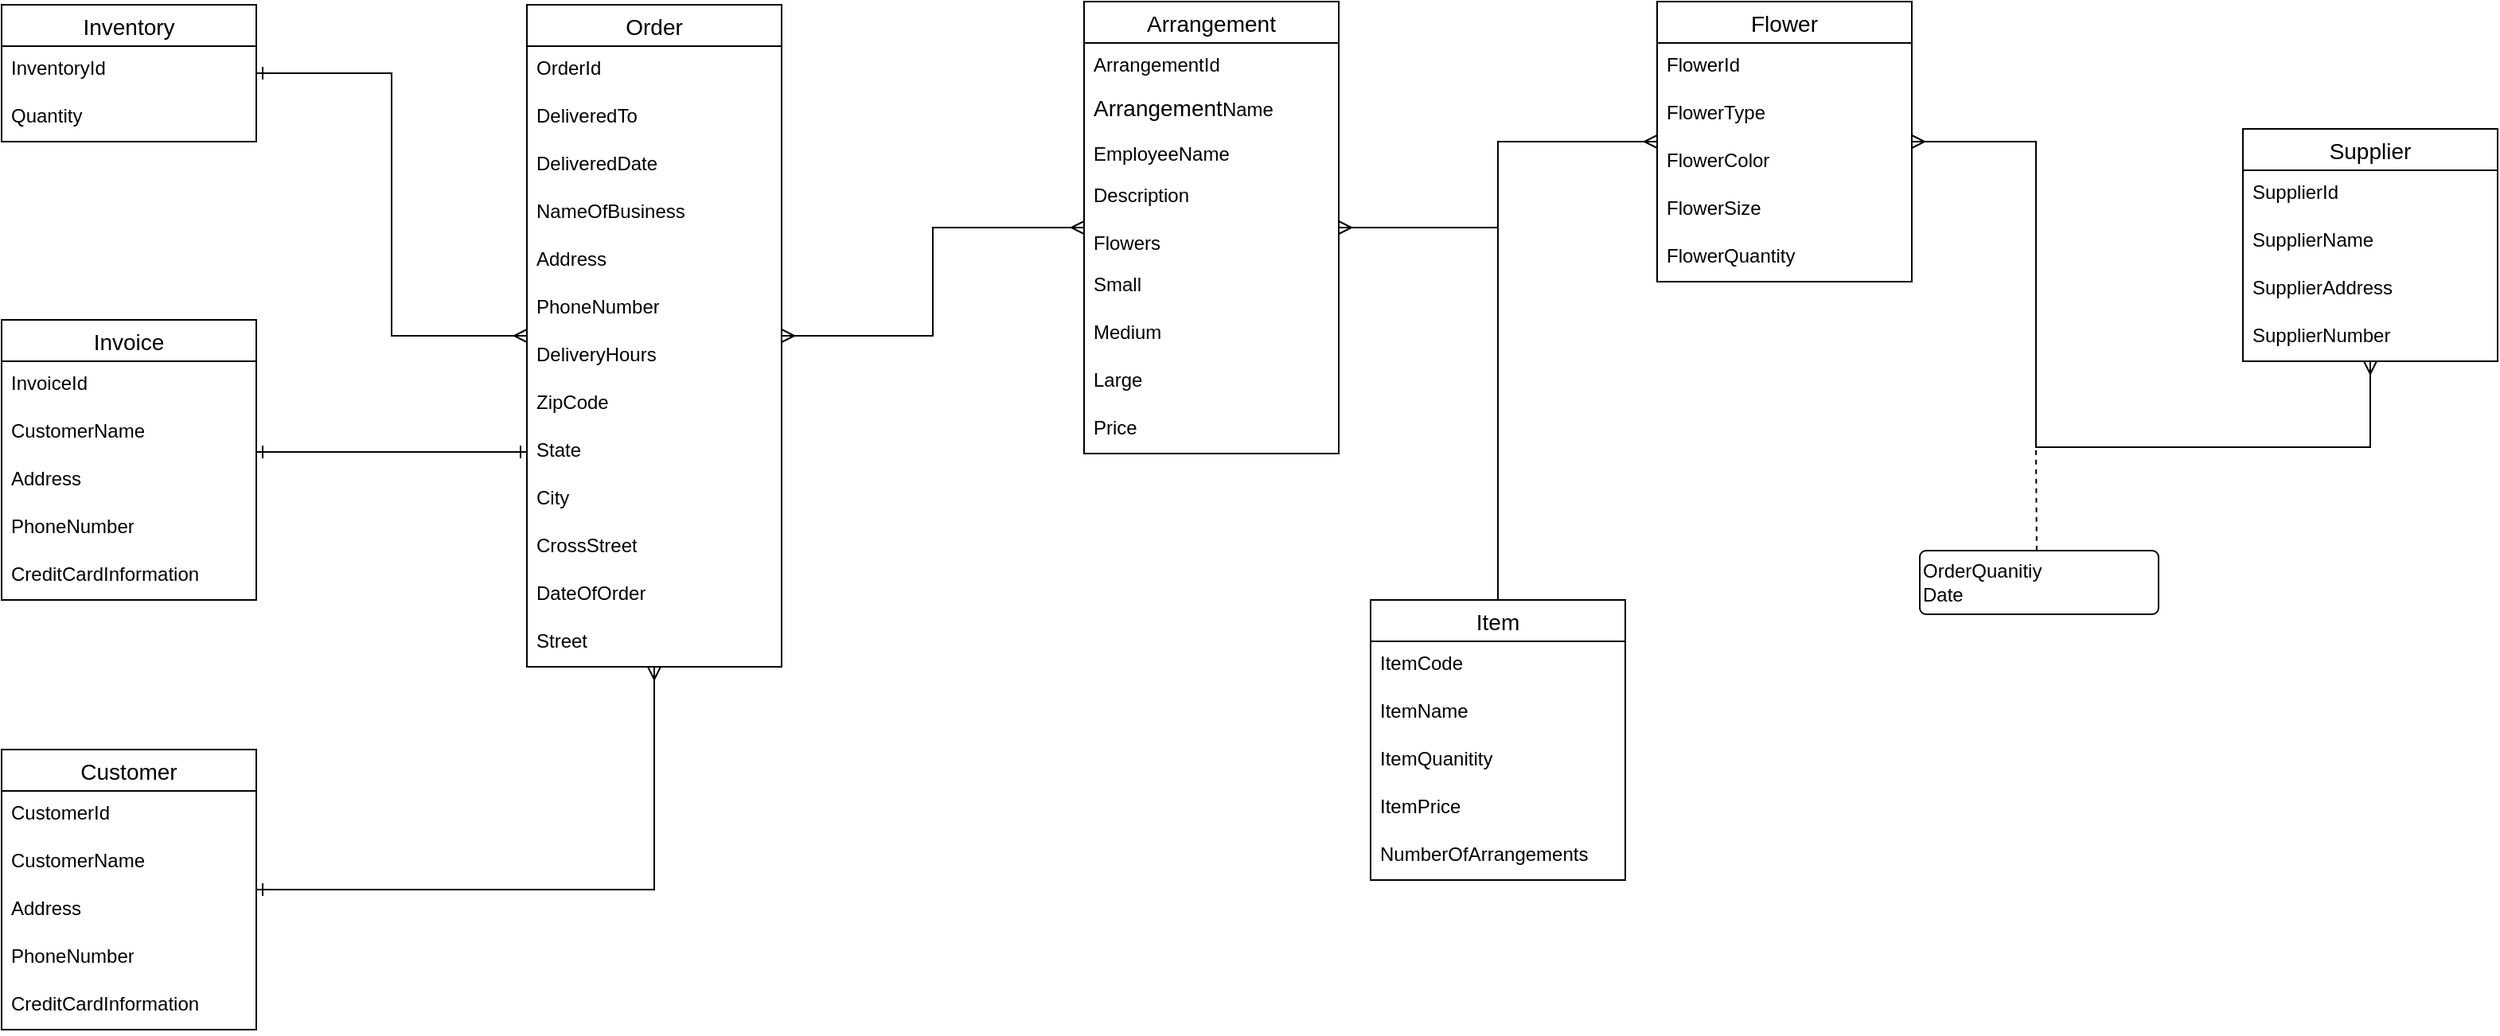 <mxfile version="25.0.1">
  <diagram id="R2lEEEUBdFMjLlhIrx00" name="Page-1">
    <mxGraphModel dx="1750" dy="870" grid="1" gridSize="10" guides="1" tooltips="1" connect="1" arrows="1" fold="1" page="1" pageScale="1" pageWidth="5000" pageHeight="5000" math="0" shadow="0" extFonts="Permanent Marker^https://fonts.googleapis.com/css?family=Permanent+Marker">
      <root>
        <mxCell id="0" />
        <mxCell id="1" parent="0" />
        <mxCell id="cr4WacoqoxGYfJOyHTKL-78" style="edgeStyle=orthogonalEdgeStyle;rounded=0;orthogonalLoop=1;jettySize=auto;html=1;endArrow=ERone;endFill=0;startArrow=ERmany;startFill=0;" parent="1" source="cr4WacoqoxGYfJOyHTKL-1" target="cr4WacoqoxGYfJOyHTKL-33" edge="1">
          <mxGeometry relative="1" as="geometry" />
        </mxCell>
        <mxCell id="Tg5N2Enx0QmMGBQ4f52e-20" style="edgeStyle=orthogonalEdgeStyle;rounded=0;orthogonalLoop=1;jettySize=auto;html=1;startArrow=ERmany;startFill=0;endArrow=ERmany;endFill=0;" edge="1" parent="1" source="cr4WacoqoxGYfJOyHTKL-1" target="cr4WacoqoxGYfJOyHTKL-9">
          <mxGeometry relative="1" as="geometry" />
        </mxCell>
        <mxCell id="cr4WacoqoxGYfJOyHTKL-1" value="Order" style="swimlane;fontStyle=0;childLayout=stackLayout;horizontal=1;startSize=26;horizontalStack=0;resizeParent=1;resizeParentMax=0;resizeLast=0;collapsible=1;marginBottom=0;align=center;fontSize=14;" parent="1" vertex="1">
          <mxGeometry x="2290" y="802" width="160" height="416" as="geometry" />
        </mxCell>
        <mxCell id="cr4WacoqoxGYfJOyHTKL-68" value="OrderId" style="text;strokeColor=none;fillColor=none;spacingLeft=4;spacingRight=4;overflow=hidden;rotatable=0;points=[[0,0.5],[1,0.5]];portConstraint=eastwest;fontSize=12;whiteSpace=wrap;html=1;" parent="cr4WacoqoxGYfJOyHTKL-1" vertex="1">
          <mxGeometry y="26" width="160" height="30" as="geometry" />
        </mxCell>
        <mxCell id="cr4WacoqoxGYfJOyHTKL-2" value="DeliveredTo" style="text;strokeColor=none;fillColor=none;spacingLeft=4;spacingRight=4;overflow=hidden;rotatable=0;points=[[0,0.5],[1,0.5]];portConstraint=eastwest;fontSize=12;whiteSpace=wrap;html=1;" parent="cr4WacoqoxGYfJOyHTKL-1" vertex="1">
          <mxGeometry y="56" width="160" height="30" as="geometry" />
        </mxCell>
        <mxCell id="cr4WacoqoxGYfJOyHTKL-3" value="DeliveredDate" style="text;strokeColor=none;fillColor=none;spacingLeft=4;spacingRight=4;overflow=hidden;rotatable=0;points=[[0,0.5],[1,0.5]];portConstraint=eastwest;fontSize=12;whiteSpace=wrap;html=1;" parent="cr4WacoqoxGYfJOyHTKL-1" vertex="1">
          <mxGeometry y="86" width="160" height="30" as="geometry" />
        </mxCell>
        <mxCell id="cr4WacoqoxGYfJOyHTKL-49" value="NameOfBusiness" style="text;strokeColor=none;fillColor=none;spacingLeft=4;spacingRight=4;overflow=hidden;rotatable=0;points=[[0,0.5],[1,0.5]];portConstraint=eastwest;fontSize=12;whiteSpace=wrap;html=1;" parent="cr4WacoqoxGYfJOyHTKL-1" vertex="1">
          <mxGeometry y="116" width="160" height="30" as="geometry" />
        </mxCell>
        <mxCell id="cr4WacoqoxGYfJOyHTKL-53" value="Address" style="text;strokeColor=none;fillColor=none;spacingLeft=4;spacingRight=4;overflow=hidden;rotatable=0;points=[[0,0.5],[1,0.5]];portConstraint=eastwest;fontSize=12;whiteSpace=wrap;html=1;" parent="cr4WacoqoxGYfJOyHTKL-1" vertex="1">
          <mxGeometry y="146" width="160" height="30" as="geometry" />
        </mxCell>
        <mxCell id="cr4WacoqoxGYfJOyHTKL-56" value="PhoneNumber" style="text;strokeColor=none;fillColor=none;spacingLeft=4;spacingRight=4;overflow=hidden;rotatable=0;points=[[0,0.5],[1,0.5]];portConstraint=eastwest;fontSize=12;whiteSpace=wrap;html=1;" parent="cr4WacoqoxGYfJOyHTKL-1" vertex="1">
          <mxGeometry y="176" width="160" height="30" as="geometry" />
        </mxCell>
        <mxCell id="cr4WacoqoxGYfJOyHTKL-58" value="DeliveryHours" style="text;strokeColor=none;fillColor=none;spacingLeft=4;spacingRight=4;overflow=hidden;rotatable=0;points=[[0,0.5],[1,0.5]];portConstraint=eastwest;fontSize=12;whiteSpace=wrap;html=1;" parent="cr4WacoqoxGYfJOyHTKL-1" vertex="1">
          <mxGeometry y="206" width="160" height="30" as="geometry" />
        </mxCell>
        <mxCell id="cr4WacoqoxGYfJOyHTKL-55" value="ZipCode" style="text;strokeColor=none;fillColor=none;spacingLeft=4;spacingRight=4;overflow=hidden;rotatable=0;points=[[0,0.5],[1,0.5]];portConstraint=eastwest;fontSize=12;whiteSpace=wrap;html=1;" parent="cr4WacoqoxGYfJOyHTKL-1" vertex="1">
          <mxGeometry y="236" width="160" height="30" as="geometry" />
        </mxCell>
        <mxCell id="cr4WacoqoxGYfJOyHTKL-54" value="State" style="text;strokeColor=none;fillColor=none;spacingLeft=4;spacingRight=4;overflow=hidden;rotatable=0;points=[[0,0.5],[1,0.5]];portConstraint=eastwest;fontSize=12;whiteSpace=wrap;html=1;" parent="cr4WacoqoxGYfJOyHTKL-1" vertex="1">
          <mxGeometry y="266" width="160" height="30" as="geometry" />
        </mxCell>
        <mxCell id="cr4WacoqoxGYfJOyHTKL-52" value="City" style="text;strokeColor=none;fillColor=none;spacingLeft=4;spacingRight=4;overflow=hidden;rotatable=0;points=[[0,0.5],[1,0.5]];portConstraint=eastwest;fontSize=12;whiteSpace=wrap;html=1;" parent="cr4WacoqoxGYfJOyHTKL-1" vertex="1">
          <mxGeometry y="296" width="160" height="30" as="geometry" />
        </mxCell>
        <mxCell id="cr4WacoqoxGYfJOyHTKL-51" value="CrossStreet" style="text;strokeColor=none;fillColor=none;spacingLeft=4;spacingRight=4;overflow=hidden;rotatable=0;points=[[0,0.5],[1,0.5]];portConstraint=eastwest;fontSize=12;whiteSpace=wrap;html=1;" parent="cr4WacoqoxGYfJOyHTKL-1" vertex="1">
          <mxGeometry y="326" width="160" height="30" as="geometry" />
        </mxCell>
        <mxCell id="cr4WacoqoxGYfJOyHTKL-38" value="DateOfOrder" style="text;strokeColor=none;fillColor=none;spacingLeft=4;spacingRight=4;overflow=hidden;rotatable=0;points=[[0,0.5],[1,0.5]];portConstraint=eastwest;fontSize=12;whiteSpace=wrap;html=1;" parent="cr4WacoqoxGYfJOyHTKL-1" vertex="1">
          <mxGeometry y="356" width="160" height="30" as="geometry" />
        </mxCell>
        <mxCell id="cr4WacoqoxGYfJOyHTKL-50" value="Street" style="text;strokeColor=none;fillColor=none;spacingLeft=4;spacingRight=4;overflow=hidden;rotatable=0;points=[[0,0.5],[1,0.5]];portConstraint=eastwest;fontSize=12;whiteSpace=wrap;html=1;" parent="cr4WacoqoxGYfJOyHTKL-1" vertex="1">
          <mxGeometry y="386" width="160" height="30" as="geometry" />
        </mxCell>
        <mxCell id="cr4WacoqoxGYfJOyHTKL-80" style="edgeStyle=orthogonalEdgeStyle;rounded=0;orthogonalLoop=1;jettySize=auto;html=1;endArrow=ERmany;endFill=0;startArrow=ERone;startFill=0;" parent="1" source="cr4WacoqoxGYfJOyHTKL-5" target="cr4WacoqoxGYfJOyHTKL-1" edge="1">
          <mxGeometry relative="1" as="geometry" />
        </mxCell>
        <mxCell id="cr4WacoqoxGYfJOyHTKL-5" value="Customer" style="swimlane;fontStyle=0;childLayout=stackLayout;horizontal=1;startSize=26;horizontalStack=0;resizeParent=1;resizeParentMax=0;resizeLast=0;collapsible=1;marginBottom=0;align=center;fontSize=14;" parent="1" vertex="1">
          <mxGeometry x="1960" y="1270" width="160" height="176" as="geometry" />
        </mxCell>
        <mxCell id="Tg5N2Enx0QmMGBQ4f52e-21" value="CustomerId" style="text;strokeColor=none;fillColor=none;spacingLeft=4;spacingRight=4;overflow=hidden;rotatable=0;points=[[0,0.5],[1,0.5]];portConstraint=eastwest;fontSize=12;whiteSpace=wrap;html=1;" vertex="1" parent="cr4WacoqoxGYfJOyHTKL-5">
          <mxGeometry y="26" width="160" height="30" as="geometry" />
        </mxCell>
        <mxCell id="cr4WacoqoxGYfJOyHTKL-6" value="CustomerName" style="text;strokeColor=none;fillColor=none;spacingLeft=4;spacingRight=4;overflow=hidden;rotatable=0;points=[[0,0.5],[1,0.5]];portConstraint=eastwest;fontSize=12;whiteSpace=wrap;html=1;" parent="cr4WacoqoxGYfJOyHTKL-5" vertex="1">
          <mxGeometry y="56" width="160" height="30" as="geometry" />
        </mxCell>
        <mxCell id="cr4WacoqoxGYfJOyHTKL-7" value="Address" style="text;strokeColor=none;fillColor=none;spacingLeft=4;spacingRight=4;overflow=hidden;rotatable=0;points=[[0,0.5],[1,0.5]];portConstraint=eastwest;fontSize=12;whiteSpace=wrap;html=1;" parent="cr4WacoqoxGYfJOyHTKL-5" vertex="1">
          <mxGeometry y="86" width="160" height="30" as="geometry" />
        </mxCell>
        <mxCell id="cr4WacoqoxGYfJOyHTKL-8" value="PhoneNumber" style="text;strokeColor=none;fillColor=none;spacingLeft=4;spacingRight=4;overflow=hidden;rotatable=0;points=[[0,0.5],[1,0.5]];portConstraint=eastwest;fontSize=12;whiteSpace=wrap;html=1;" parent="cr4WacoqoxGYfJOyHTKL-5" vertex="1">
          <mxGeometry y="116" width="160" height="30" as="geometry" />
        </mxCell>
        <mxCell id="cr4WacoqoxGYfJOyHTKL-71" value="CreditCardInformation" style="text;strokeColor=none;fillColor=none;spacingLeft=4;spacingRight=4;overflow=hidden;rotatable=0;points=[[0,0.5],[1,0.5]];portConstraint=eastwest;fontSize=12;whiteSpace=wrap;html=1;" parent="cr4WacoqoxGYfJOyHTKL-5" vertex="1">
          <mxGeometry y="146" width="160" height="30" as="geometry" />
        </mxCell>
        <mxCell id="Tg5N2Enx0QmMGBQ4f52e-25" style="edgeStyle=orthogonalEdgeStyle;rounded=0;orthogonalLoop=1;jettySize=auto;html=1;startArrow=ERmany;startFill=0;endArrow=ERmany;endFill=0;" edge="1" parent="1" source="cr4WacoqoxGYfJOyHTKL-9" target="cr4WacoqoxGYfJOyHTKL-21">
          <mxGeometry relative="1" as="geometry" />
        </mxCell>
        <mxCell id="cr4WacoqoxGYfJOyHTKL-9" value="Arrangement" style="swimlane;fontStyle=0;childLayout=stackLayout;horizontal=1;startSize=26;horizontalStack=0;resizeParent=1;resizeParentMax=0;resizeLast=0;collapsible=1;marginBottom=0;align=center;fontSize=14;" parent="1" vertex="1">
          <mxGeometry x="2640" y="800" width="160" height="284" as="geometry" />
        </mxCell>
        <mxCell id="Tg5N2Enx0QmMGBQ4f52e-23" value="ArrangementId" style="text;strokeColor=none;fillColor=none;spacingLeft=4;spacingRight=4;overflow=hidden;rotatable=0;points=[[0,0.5],[1,0.5]];portConstraint=eastwest;fontSize=12;whiteSpace=wrap;html=1;" vertex="1" parent="cr4WacoqoxGYfJOyHTKL-9">
          <mxGeometry y="26" width="160" height="26" as="geometry" />
        </mxCell>
        <mxCell id="cr4WacoqoxGYfJOyHTKL-10" value="&lt;span style=&quot;font-size: 14px; text-align: center; text-wrap-mode: nowrap;&quot;&gt;Arrangement&lt;/span&gt;Name" style="text;strokeColor=none;fillColor=none;spacingLeft=4;spacingRight=4;overflow=hidden;rotatable=0;points=[[0,0.5],[1,0.5]];portConstraint=eastwest;fontSize=12;whiteSpace=wrap;html=1;" parent="cr4WacoqoxGYfJOyHTKL-9" vertex="1">
          <mxGeometry y="52" width="160" height="30" as="geometry" />
        </mxCell>
        <mxCell id="Tg5N2Enx0QmMGBQ4f52e-1" value="EmployeeName" style="text;strokeColor=none;fillColor=none;spacingLeft=4;spacingRight=4;overflow=hidden;rotatable=0;points=[[0,0.5],[1,0.5]];portConstraint=eastwest;fontSize=12;whiteSpace=wrap;html=1;" vertex="1" parent="cr4WacoqoxGYfJOyHTKL-9">
          <mxGeometry y="82" width="160" height="26" as="geometry" />
        </mxCell>
        <mxCell id="cr4WacoqoxGYfJOyHTKL-11" value="Description" style="text;strokeColor=none;fillColor=none;spacingLeft=4;spacingRight=4;overflow=hidden;rotatable=0;points=[[0,0.5],[1,0.5]];portConstraint=eastwest;fontSize=12;whiteSpace=wrap;html=1;" parent="cr4WacoqoxGYfJOyHTKL-9" vertex="1">
          <mxGeometry y="108" width="160" height="30" as="geometry" />
        </mxCell>
        <mxCell id="cr4WacoqoxGYfJOyHTKL-12" value="Flowers" style="text;strokeColor=none;fillColor=none;spacingLeft=4;spacingRight=4;overflow=hidden;rotatable=0;points=[[0,0.5],[1,0.5]];portConstraint=eastwest;fontSize=12;whiteSpace=wrap;html=1;" parent="cr4WacoqoxGYfJOyHTKL-9" vertex="1">
          <mxGeometry y="138" width="160" height="26" as="geometry" />
        </mxCell>
        <mxCell id="cr4WacoqoxGYfJOyHTKL-45" value="Small" style="text;strokeColor=none;fillColor=none;spacingLeft=4;spacingRight=4;overflow=hidden;rotatable=0;points=[[0,0.5],[1,0.5]];portConstraint=eastwest;fontSize=12;whiteSpace=wrap;html=1;" parent="cr4WacoqoxGYfJOyHTKL-9" vertex="1">
          <mxGeometry y="164" width="160" height="30" as="geometry" />
        </mxCell>
        <mxCell id="cr4WacoqoxGYfJOyHTKL-46" value="Medium" style="text;strokeColor=none;fillColor=none;spacingLeft=4;spacingRight=4;overflow=hidden;rotatable=0;points=[[0,0.5],[1,0.5]];portConstraint=eastwest;fontSize=12;whiteSpace=wrap;html=1;" parent="cr4WacoqoxGYfJOyHTKL-9" vertex="1">
          <mxGeometry y="194" width="160" height="30" as="geometry" />
        </mxCell>
        <mxCell id="cr4WacoqoxGYfJOyHTKL-47" value="Large" style="text;strokeColor=none;fillColor=none;spacingLeft=4;spacingRight=4;overflow=hidden;rotatable=0;points=[[0,0.5],[1,0.5]];portConstraint=eastwest;fontSize=12;whiteSpace=wrap;html=1;" parent="cr4WacoqoxGYfJOyHTKL-9" vertex="1">
          <mxGeometry y="224" width="160" height="30" as="geometry" />
        </mxCell>
        <mxCell id="cr4WacoqoxGYfJOyHTKL-82" value="Price" style="text;strokeColor=none;fillColor=none;spacingLeft=4;spacingRight=4;overflow=hidden;rotatable=0;points=[[0,0.5],[1,0.5]];portConstraint=eastwest;fontSize=12;whiteSpace=wrap;html=1;" parent="cr4WacoqoxGYfJOyHTKL-9" vertex="1">
          <mxGeometry y="254" width="160" height="30" as="geometry" />
        </mxCell>
        <mxCell id="Tg5N2Enx0QmMGBQ4f52e-9" style="edgeStyle=orthogonalEdgeStyle;rounded=0;orthogonalLoop=1;jettySize=auto;html=1;endArrow=none;endFill=0;" edge="1" parent="1" source="cr4WacoqoxGYfJOyHTKL-13">
          <mxGeometry relative="1" as="geometry">
            <mxPoint x="2900" y="930" as="targetPoint" />
          </mxGeometry>
        </mxCell>
        <mxCell id="cr4WacoqoxGYfJOyHTKL-13" value="Item" style="swimlane;fontStyle=0;childLayout=stackLayout;horizontal=1;startSize=26;horizontalStack=0;resizeParent=1;resizeParentMax=0;resizeLast=0;collapsible=1;marginBottom=0;align=center;fontSize=14;" parent="1" vertex="1">
          <mxGeometry x="2820" y="1176" width="160" height="176" as="geometry" />
        </mxCell>
        <mxCell id="cr4WacoqoxGYfJOyHTKL-16" value="ItemCode" style="text;strokeColor=none;fillColor=none;spacingLeft=4;spacingRight=4;overflow=hidden;rotatable=0;points=[[0,0.5],[1,0.5]];portConstraint=eastwest;fontSize=12;whiteSpace=wrap;html=1;" parent="cr4WacoqoxGYfJOyHTKL-13" vertex="1">
          <mxGeometry y="26" width="160" height="30" as="geometry" />
        </mxCell>
        <mxCell id="Tg5N2Enx0QmMGBQ4f52e-3" value="ItemName" style="text;strokeColor=none;fillColor=none;spacingLeft=4;spacingRight=4;overflow=hidden;rotatable=0;points=[[0,0.5],[1,0.5]];portConstraint=eastwest;fontSize=12;whiteSpace=wrap;html=1;" vertex="1" parent="cr4WacoqoxGYfJOyHTKL-13">
          <mxGeometry y="56" width="160" height="30" as="geometry" />
        </mxCell>
        <mxCell id="Tg5N2Enx0QmMGBQ4f52e-4" value="ItemQuanitity" style="text;strokeColor=none;fillColor=none;spacingLeft=4;spacingRight=4;overflow=hidden;rotatable=0;points=[[0,0.5],[1,0.5]];portConstraint=eastwest;fontSize=12;whiteSpace=wrap;html=1;" vertex="1" parent="cr4WacoqoxGYfJOyHTKL-13">
          <mxGeometry y="86" width="160" height="30" as="geometry" />
        </mxCell>
        <mxCell id="Tg5N2Enx0QmMGBQ4f52e-5" value="ItemPrice" style="text;strokeColor=none;fillColor=none;spacingLeft=4;spacingRight=4;overflow=hidden;rotatable=0;points=[[0,0.5],[1,0.5]];portConstraint=eastwest;fontSize=12;whiteSpace=wrap;html=1;" vertex="1" parent="cr4WacoqoxGYfJOyHTKL-13">
          <mxGeometry y="116" width="160" height="30" as="geometry" />
        </mxCell>
        <mxCell id="cr4WacoqoxGYfJOyHTKL-14" value="NumberOfArrangements" style="text;strokeColor=none;fillColor=none;spacingLeft=4;spacingRight=4;overflow=hidden;rotatable=0;points=[[0,0.5],[1,0.5]];portConstraint=eastwest;fontSize=12;whiteSpace=wrap;html=1;" parent="cr4WacoqoxGYfJOyHTKL-13" vertex="1">
          <mxGeometry y="146" width="160" height="30" as="geometry" />
        </mxCell>
        <mxCell id="cr4WacoqoxGYfJOyHTKL-74" style="edgeStyle=orthogonalEdgeStyle;rounded=0;orthogonalLoop=1;jettySize=auto;html=1;endArrow=ERmany;endFill=0;startArrow=ERmany;startFill=0;" parent="1" source="cr4WacoqoxGYfJOyHTKL-17" target="cr4WacoqoxGYfJOyHTKL-21" edge="1">
          <mxGeometry relative="1" as="geometry">
            <Array as="points">
              <mxPoint x="3448" y="1080" />
              <mxPoint x="3238" y="1080" />
              <mxPoint x="3238" y="888" />
            </Array>
          </mxGeometry>
        </mxCell>
        <mxCell id="cr4WacoqoxGYfJOyHTKL-17" value="Supplier" style="swimlane;fontStyle=0;childLayout=stackLayout;horizontal=1;startSize=26;horizontalStack=0;resizeParent=1;resizeParentMax=0;resizeLast=0;collapsible=1;marginBottom=0;align=center;fontSize=14;" parent="1" vertex="1">
          <mxGeometry x="3368" y="880" width="160" height="146" as="geometry" />
        </mxCell>
        <mxCell id="Tg5N2Enx0QmMGBQ4f52e-24" value="SupplierId" style="text;strokeColor=none;fillColor=none;spacingLeft=4;spacingRight=4;overflow=hidden;rotatable=0;points=[[0,0.5],[1,0.5]];portConstraint=eastwest;fontSize=12;whiteSpace=wrap;html=1;" vertex="1" parent="cr4WacoqoxGYfJOyHTKL-17">
          <mxGeometry y="26" width="160" height="30" as="geometry" />
        </mxCell>
        <mxCell id="cr4WacoqoxGYfJOyHTKL-18" value="SupplierName" style="text;strokeColor=none;fillColor=none;spacingLeft=4;spacingRight=4;overflow=hidden;rotatable=0;points=[[0,0.5],[1,0.5]];portConstraint=eastwest;fontSize=12;whiteSpace=wrap;html=1;" parent="cr4WacoqoxGYfJOyHTKL-17" vertex="1">
          <mxGeometry y="56" width="160" height="30" as="geometry" />
        </mxCell>
        <mxCell id="cr4WacoqoxGYfJOyHTKL-19" value="SupplierAddress" style="text;strokeColor=none;fillColor=none;spacingLeft=4;spacingRight=4;overflow=hidden;rotatable=0;points=[[0,0.5],[1,0.5]];portConstraint=eastwest;fontSize=12;whiteSpace=wrap;html=1;" parent="cr4WacoqoxGYfJOyHTKL-17" vertex="1">
          <mxGeometry y="86" width="160" height="30" as="geometry" />
        </mxCell>
        <mxCell id="cr4WacoqoxGYfJOyHTKL-20" value="SupplierNumber" style="text;strokeColor=none;fillColor=none;spacingLeft=4;spacingRight=4;overflow=hidden;rotatable=0;points=[[0,0.5],[1,0.5]];portConstraint=eastwest;fontSize=12;whiteSpace=wrap;html=1;" parent="cr4WacoqoxGYfJOyHTKL-17" vertex="1">
          <mxGeometry y="116" width="160" height="30" as="geometry" />
        </mxCell>
        <mxCell id="cr4WacoqoxGYfJOyHTKL-21" value="Flower" style="swimlane;fontStyle=0;childLayout=stackLayout;horizontal=1;startSize=26;horizontalStack=0;resizeParent=1;resizeParentMax=0;resizeLast=0;collapsible=1;marginBottom=0;align=center;fontSize=14;" parent="1" vertex="1">
          <mxGeometry x="3000" y="800" width="160" height="176" as="geometry" />
        </mxCell>
        <mxCell id="cr4WacoqoxGYfJOyHTKL-23" value="FlowerId" style="text;strokeColor=none;fillColor=none;spacingLeft=4;spacingRight=4;overflow=hidden;rotatable=0;points=[[0,0.5],[1,0.5]];portConstraint=eastwest;fontSize=12;whiteSpace=wrap;html=1;" parent="cr4WacoqoxGYfJOyHTKL-21" vertex="1">
          <mxGeometry y="26" width="160" height="30" as="geometry" />
        </mxCell>
        <mxCell id="cr4WacoqoxGYfJOyHTKL-22" value="FlowerType" style="text;strokeColor=none;fillColor=none;spacingLeft=4;spacingRight=4;overflow=hidden;rotatable=0;points=[[0,0.5],[1,0.5]];portConstraint=eastwest;fontSize=12;whiteSpace=wrap;html=1;" parent="cr4WacoqoxGYfJOyHTKL-21" vertex="1">
          <mxGeometry y="56" width="160" height="30" as="geometry" />
        </mxCell>
        <mxCell id="cr4WacoqoxGYfJOyHTKL-24" value="FlowerColor" style="text;strokeColor=none;fillColor=none;spacingLeft=4;spacingRight=4;overflow=hidden;rotatable=0;points=[[0,0.5],[1,0.5]];portConstraint=eastwest;fontSize=12;whiteSpace=wrap;html=1;" parent="cr4WacoqoxGYfJOyHTKL-21" vertex="1">
          <mxGeometry y="86" width="160" height="30" as="geometry" />
        </mxCell>
        <mxCell id="Tg5N2Enx0QmMGBQ4f52e-10" value="FlowerSize" style="text;strokeColor=none;fillColor=none;spacingLeft=4;spacingRight=4;overflow=hidden;rotatable=0;points=[[0,0.5],[1,0.5]];portConstraint=eastwest;fontSize=12;whiteSpace=wrap;html=1;" vertex="1" parent="cr4WacoqoxGYfJOyHTKL-21">
          <mxGeometry y="116" width="160" height="30" as="geometry" />
        </mxCell>
        <mxCell id="Tg5N2Enx0QmMGBQ4f52e-11" value="FlowerQuantity" style="text;strokeColor=none;fillColor=none;spacingLeft=4;spacingRight=4;overflow=hidden;rotatable=0;points=[[0,0.5],[1,0.5]];portConstraint=eastwest;fontSize=12;whiteSpace=wrap;html=1;" vertex="1" parent="cr4WacoqoxGYfJOyHTKL-21">
          <mxGeometry y="146" width="160" height="30" as="geometry" />
        </mxCell>
        <mxCell id="cr4WacoqoxGYfJOyHTKL-29" value="Invoice" style="swimlane;fontStyle=0;childLayout=stackLayout;horizontal=1;startSize=26;horizontalStack=0;resizeParent=1;resizeParentMax=0;resizeLast=0;collapsible=1;marginBottom=0;align=center;fontSize=14;" parent="1" vertex="1">
          <mxGeometry x="1960" y="1000" width="160" height="176" as="geometry" />
        </mxCell>
        <mxCell id="Tg5N2Enx0QmMGBQ4f52e-22" value="InvoiceId" style="text;strokeColor=none;fillColor=none;spacingLeft=4;spacingRight=4;overflow=hidden;rotatable=0;points=[[0,0.5],[1,0.5]];portConstraint=eastwest;fontSize=12;whiteSpace=wrap;html=1;" vertex="1" parent="cr4WacoqoxGYfJOyHTKL-29">
          <mxGeometry y="26" width="160" height="30" as="geometry" />
        </mxCell>
        <mxCell id="cr4WacoqoxGYfJOyHTKL-30" value="CustomerName" style="text;strokeColor=none;fillColor=none;spacingLeft=4;spacingRight=4;overflow=hidden;rotatable=0;points=[[0,0.5],[1,0.5]];portConstraint=eastwest;fontSize=12;whiteSpace=wrap;html=1;" parent="cr4WacoqoxGYfJOyHTKL-29" vertex="1">
          <mxGeometry y="56" width="160" height="30" as="geometry" />
        </mxCell>
        <mxCell id="cr4WacoqoxGYfJOyHTKL-31" value="Address" style="text;strokeColor=none;fillColor=none;spacingLeft=4;spacingRight=4;overflow=hidden;rotatable=0;points=[[0,0.5],[1,0.5]];portConstraint=eastwest;fontSize=12;whiteSpace=wrap;html=1;" parent="cr4WacoqoxGYfJOyHTKL-29" vertex="1">
          <mxGeometry y="86" width="160" height="30" as="geometry" />
        </mxCell>
        <mxCell id="cr4WacoqoxGYfJOyHTKL-32" value="PhoneNumber" style="text;strokeColor=none;fillColor=none;spacingLeft=4;spacingRight=4;overflow=hidden;rotatable=0;points=[[0,0.5],[1,0.5]];portConstraint=eastwest;fontSize=12;whiteSpace=wrap;html=1;" parent="cr4WacoqoxGYfJOyHTKL-29" vertex="1">
          <mxGeometry y="116" width="160" height="30" as="geometry" />
        </mxCell>
        <mxCell id="cr4WacoqoxGYfJOyHTKL-59" value="CreditCardInformation" style="text;strokeColor=none;fillColor=none;spacingLeft=4;spacingRight=4;overflow=hidden;rotatable=0;points=[[0,0.5],[1,0.5]];portConstraint=eastwest;fontSize=12;whiteSpace=wrap;html=1;" parent="cr4WacoqoxGYfJOyHTKL-29" vertex="1">
          <mxGeometry y="146" width="160" height="30" as="geometry" />
        </mxCell>
        <mxCell id="cr4WacoqoxGYfJOyHTKL-33" value="Inventory" style="swimlane;fontStyle=0;childLayout=stackLayout;horizontal=1;startSize=26;horizontalStack=0;resizeParent=1;resizeParentMax=0;resizeLast=0;collapsible=1;marginBottom=0;align=center;fontSize=14;" parent="1" vertex="1">
          <mxGeometry x="1960" y="802" width="160" height="86" as="geometry" />
        </mxCell>
        <mxCell id="cr4WacoqoxGYfJOyHTKL-35" value="InventoryId" style="text;strokeColor=none;fillColor=none;spacingLeft=4;spacingRight=4;overflow=hidden;rotatable=0;points=[[0,0.5],[1,0.5]];portConstraint=eastwest;fontSize=12;whiteSpace=wrap;html=1;" parent="cr4WacoqoxGYfJOyHTKL-33" vertex="1">
          <mxGeometry y="26" width="160" height="30" as="geometry" />
        </mxCell>
        <mxCell id="cr4WacoqoxGYfJOyHTKL-34" value="Quantity" style="text;strokeColor=none;fillColor=none;spacingLeft=4;spacingRight=4;overflow=hidden;rotatable=0;points=[[0,0.5],[1,0.5]];portConstraint=eastwest;fontSize=12;whiteSpace=wrap;html=1;" parent="cr4WacoqoxGYfJOyHTKL-33" vertex="1">
          <mxGeometry y="56" width="160" height="30" as="geometry" />
        </mxCell>
        <mxCell id="cr4WacoqoxGYfJOyHTKL-79" style="edgeStyle=orthogonalEdgeStyle;rounded=0;orthogonalLoop=1;jettySize=auto;html=1;endArrow=ERone;endFill=0;exitX=0;exitY=0.5;exitDx=0;exitDy=0;startArrow=ERone;startFill=0;" parent="1" source="cr4WacoqoxGYfJOyHTKL-54" target="cr4WacoqoxGYfJOyHTKL-29" edge="1">
          <mxGeometry relative="1" as="geometry">
            <Array as="points">
              <mxPoint x="1960" y="1052" />
              <mxPoint x="1960" y="1040" />
              <mxPoint x="1761" y="1040" />
            </Array>
          </mxGeometry>
        </mxCell>
        <mxCell id="Tg5N2Enx0QmMGBQ4f52e-18" style="edgeStyle=orthogonalEdgeStyle;rounded=0;orthogonalLoop=1;jettySize=auto;html=1;exitX=0.49;exitY=0.148;exitDx=0;exitDy=0;dashed=1;endArrow=none;endFill=0;exitPerimeter=0;" edge="1" parent="1" source="Tg5N2Enx0QmMGBQ4f52e-17">
          <mxGeometry relative="1" as="geometry">
            <mxPoint x="3238" y="1080" as="targetPoint" />
            <mxPoint x="3213" y="1266" as="sourcePoint" />
          </mxGeometry>
        </mxCell>
        <mxCell id="Tg5N2Enx0QmMGBQ4f52e-17" value="OrderQuanitiy&lt;div&gt;Date&lt;/div&gt;" style="rounded=1;arcSize=10;whiteSpace=wrap;html=1;align=left;" vertex="1" parent="1">
          <mxGeometry x="3165" y="1145" width="150" height="40" as="geometry" />
        </mxCell>
      </root>
    </mxGraphModel>
  </diagram>
</mxfile>
